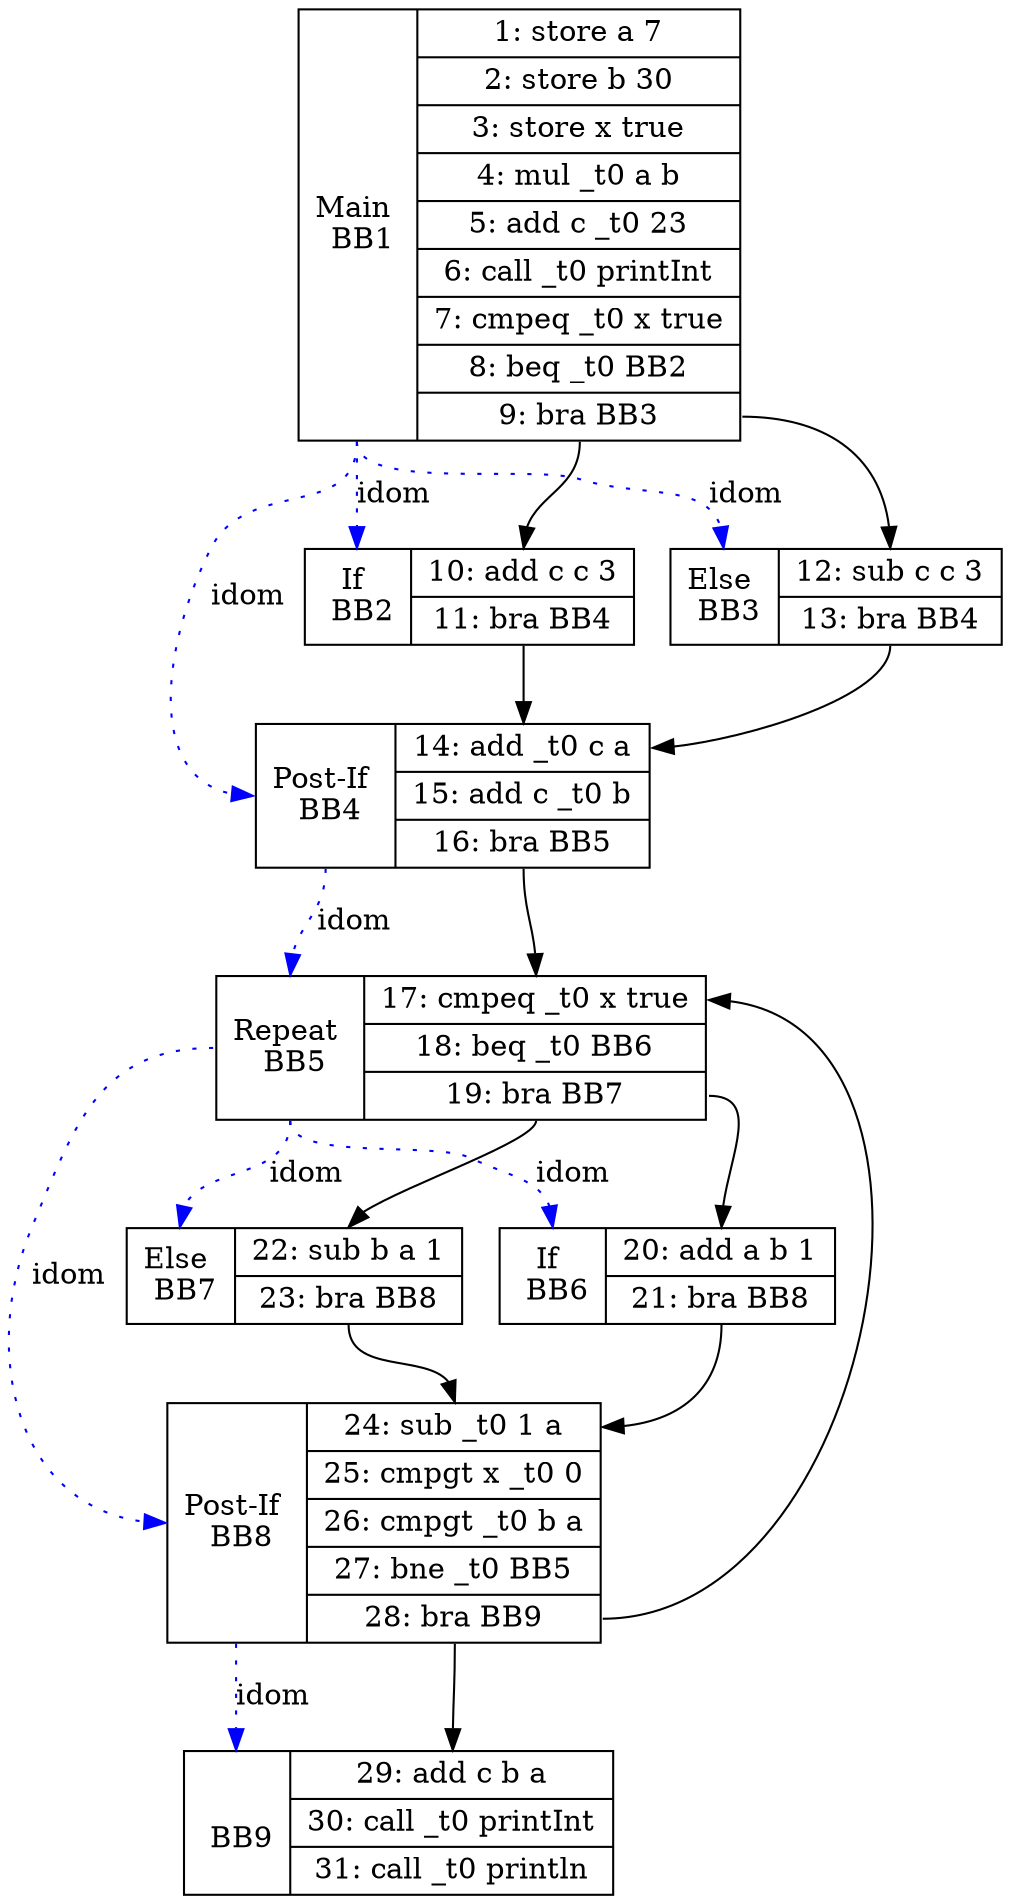 digraph G {
bb1 [shape=record, label="<B> Main \n BB1 | {<entry>
	1: store a 7 
|	2: store b 30 
|	3: store x true 
|	4: mul _t0 a b 
|	5: add c _t0 23 
|	6: call _t0 printInt 
|	7: cmpeq _t0 x true 
|	8: beq _t0 BB2 
|<exit>	9: bra BB3 
}"];
bb1:exit -> bb2:entry
bb1:exit -> bb3:entry
bb2 [shape=record, label="<B> If \n BB2 | {<entry>
	10: add c c 3 
|<exit>	11: bra BB4 
}"];
bb2:exit -> bb4:entry
bb1:B -> bb2:B [style=dotted, color=blue, label=idom];
bb3 [shape=record, label="<B> Else \n BB3 | {<entry>
	12: sub c c 3 
|<exit>	13: bra BB4 
}"];
bb3:exit -> bb4:entry
bb1:B -> bb3:B [style=dotted, color=blue, label=idom];
bb4 [shape=record, label="<B> Post-If \n BB4 | {<entry>
	14: add _t0 c a 
|	15: add c _t0 b 
|<exit>	16: bra BB5 
}"];
bb4:exit -> bb5:entry
bb1:B -> bb4:B [style=dotted, color=blue, label=idom];
bb5 [shape=record, label="<B> Repeat \n BB5 | {<entry>
	17: cmpeq _t0 x true 
|	18: beq _t0 BB6 
|<exit>	19: bra BB7 
}"];
bb5:exit -> bb6:entry
bb5:exit -> bb7:entry
bb4:B -> bb5:B [style=dotted, color=blue, label=idom];
bb6 [shape=record, label="<B> If \n BB6 | {<entry>
	20: add a b 1 
|<exit>	21: bra BB8 
}"];
bb6:exit -> bb8:entry
bb5:B -> bb6:B [style=dotted, color=blue, label=idom];
bb7 [shape=record, label="<B> Else \n BB7 | {<entry>
	22: sub b a 1 
|<exit>	23: bra BB8 
}"];
bb7:exit -> bb8:entry
bb5:B -> bb7:B [style=dotted, color=blue, label=idom];
bb8 [shape=record, label="<B> Post-If \n BB8 | {<entry>
	24: sub _t0 1 a 
|	25: cmpgt x _t0 0 
|	26: cmpgt _t0 b a 
|	27: bne _t0 BB5 
|<exit>	28: bra BB9 
}"];
bb8:exit -> bb5:entry
bb8:exit -> bb9:entry
bb5:B -> bb8:B [style=dotted, color=blue, label=idom];
bb9 [shape=record, label="<B>  \n BB9 | {<entry>
	29: add c b a 
|	30: call _t0 printInt 
|<exit>	31: call _t0 println 
}"];
bb8:B -> bb9:B [style=dotted, color=blue, label=idom];
}
